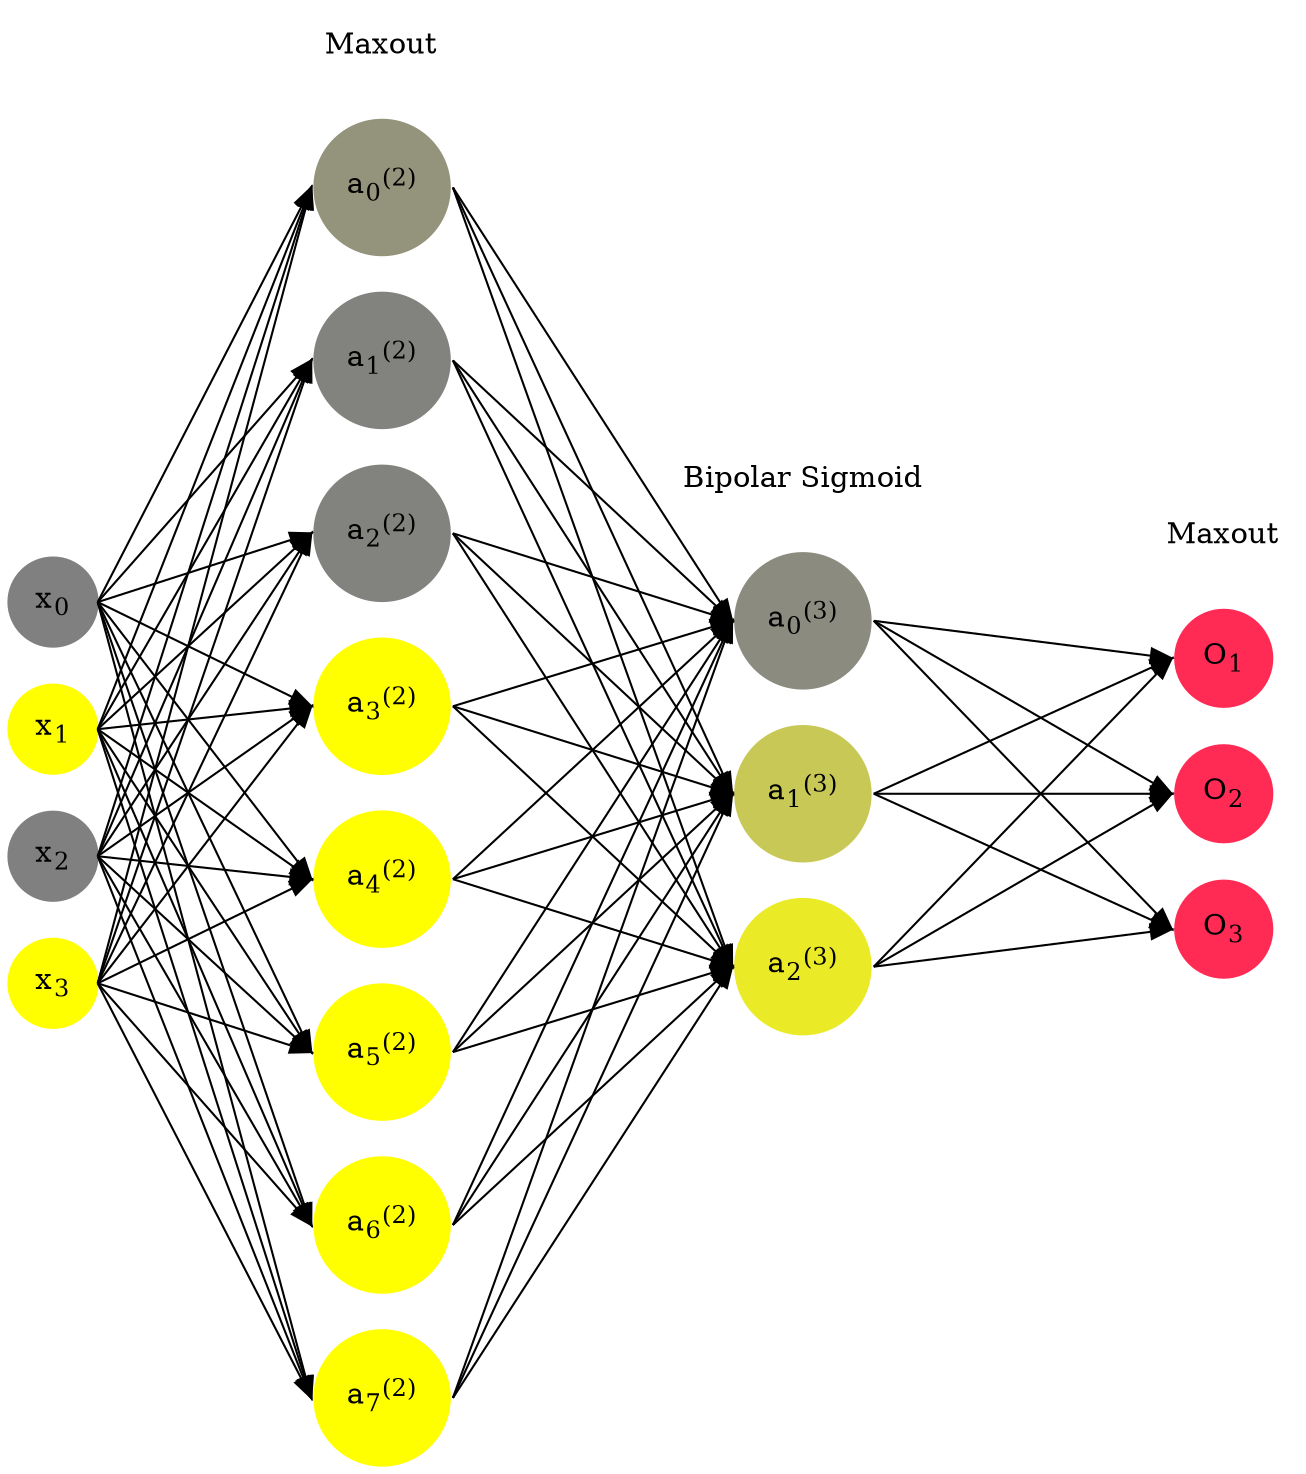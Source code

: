 digraph G {
	rankdir = LR;
	splines=false;
	edge[style=invis];
	ranksep= 1.4;
	{
	node [shape=circle, color="0.1667, 0.0, 0.5", style=filled, fillcolor="0.1667, 0.0, 0.5"];
	x0 [label=<x<sub>0</sub>>];
	}
	{
	node [shape=circle, color="0.1667, 1.0, 1.0", style=filled, fillcolor="0.1667, 1.0, 1.0"];
	x1 [label=<x<sub>1</sub>>];
	}
	{
	node [shape=circle, color="0.1667, 0.0, 0.5", style=filled, fillcolor="0.1667, 0.0, 0.5"];
	x2 [label=<x<sub>2</sub>>];
	}
	{
	node [shape=circle, color="0.1667, 1.0, 1.0", style=filled, fillcolor="0.1667, 1.0, 1.0"];
	x3 [label=<x<sub>3</sub>>];
	}
	{
	node [shape=circle, color="0.1667, 0.157419, 0.578709", style=filled, fillcolor="0.1667, 0.157419, 0.578709"];
	a02 [label=<a<sub>0</sub><sup>(2)</sup>>];
	}
	{
	node [shape=circle, color="0.1667, 0.018946, 0.509473", style=filled, fillcolor="0.1667, 0.018946, 0.509473"];
	a12 [label=<a<sub>1</sub><sup>(2)</sup>>];
	}
	{
	node [shape=circle, color="0.1667, 0.018946, 0.509473", style=filled, fillcolor="0.1667, 0.018946, 0.509473"];
	a22 [label=<a<sub>2</sub><sup>(2)</sup>>];
	}
	{
	node [shape=circle, color="0.1667, 1.185562, 1.092781", style=filled, fillcolor="0.1667, 1.185562, 1.092781"];
	a32 [label=<a<sub>3</sub><sup>(2)</sup>>];
	}
	{
	node [shape=circle, color="0.1667, 1.185562, 1.092781", style=filled, fillcolor="0.1667, 1.185562, 1.092781"];
	a42 [label=<a<sub>4</sub><sup>(2)</sup>>];
	}
	{
	node [shape=circle, color="0.1667, 1.185562, 1.092781", style=filled, fillcolor="0.1667, 1.185562, 1.092781"];
	a52 [label=<a<sub>5</sub><sup>(2)</sup>>];
	}
	{
	node [shape=circle, color="0.1667, 1.185562, 1.092781", style=filled, fillcolor="0.1667, 1.185562, 1.092781"];
	a62 [label=<a<sub>6</sub><sup>(2)</sup>>];
	}
	{
	node [shape=circle, color="0.1667, 1.557784, 1.278892", style=filled, fillcolor="0.1667, 1.557784, 1.278892"];
	a72 [label=<a<sub>7</sub><sup>(2)</sup>>];
	}
	{
	node [shape=circle, color="0.1667, 0.086197, 0.543099", style=filled, fillcolor="0.1667, 0.086197, 0.543099"];
	a03 [label=<a<sub>0</sub><sup>(3)</sup>>];
	}
	{
	node [shape=circle, color="0.1667, 0.564378, 0.782189", style=filled, fillcolor="0.1667, 0.564378, 0.782189"];
	a13 [label=<a<sub>1</sub><sup>(3)</sup>>];
	}
	{
	node [shape=circle, color="0.1667, 0.835052, 0.917526", style=filled, fillcolor="0.1667, 0.835052, 0.917526"];
	a23 [label=<a<sub>2</sub><sup>(3)</sup>>];
	}
	{
	node [shape=circle, color="0.9667, 0.83, 1.0", style=filled, fillcolor="0.9667, 0.83, 1.0"];
	O1 [label=<O<sub>1</sub>>];
	}
	{
	node [shape=circle, color="0.9667, 0.83, 1.0", style=filled, fillcolor="0.9667, 0.83, 1.0"];
	O2 [label=<O<sub>2</sub>>];
	}
	{
	node [shape=circle, color="0.9667, 0.83, 1.0", style=filled, fillcolor="0.9667, 0.83, 1.0"];
	O3 [label=<O<sub>3</sub>>];
	}
	{
	rank=same;
	x0->x1->x2->x3;
	}
	{
	rank=same;
	a02->a12->a22->a32->a42->a52->a62->a72;
	}
	{
	rank=same;
	a03->a13->a23;
	}
	{
	rank=same;
	O1->O2->O3;
	}
	l1 [shape=plaintext,label="Maxout"];
	l1->a02;
	{rank=same; l1;a02};
	l2 [shape=plaintext,label="Bipolar Sigmoid"];
	l2->a03;
	{rank=same; l2;a03};
	l3 [shape=plaintext,label="Maxout"];
	l3->O1;
	{rank=same; l3;O1};
edge[style=solid, tailport=e, headport=w];
	{x0;x1;x2;x3} -> {a02;a12;a22;a32;a42;a52;a62;a72};
	{a02;a12;a22;a32;a42;a52;a62;a72} -> {a03;a13;a23};
	{a03;a13;a23} -> {O1,O2,O3};
}
